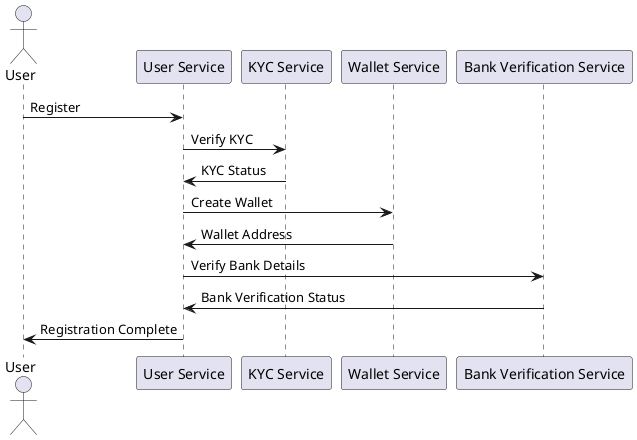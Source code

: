 @startuml
actor User
participant "User Service" as US
participant "KYC Service" as KYC
participant "Wallet Service" as WS
participant "Bank Verification Service" as BVS

User -> US: Register
US -> KYC: Verify KYC
KYC -> US: KYC Status
US -> WS: Create Wallet
WS -> US: Wallet Address
US -> BVS: Verify Bank Details
BVS -> US: Bank Verification Status
US -> User: Registration Complete
@enduml

@startuml
actor User
participant "Transaction Service" as TS
participant "Fiat Deposit Service" as FDS
participant "USDC Distribution Service" as UDS
participant "Transaction Status Service" as TSS
participant "Exchange Rate Service" as ERS

User -> TS: Initiate Transaction
TS -> FDS: Detect Deposit
FDS -> TS: Deposit Status
TS -> ERS: Get Exchange Rate
ERS -> TS: Exchange Rate
TS -> UDS: Distribute USDC
UDS -> TS: USDC Distribution Status
TS -> TSS: Track Status
TSS -> TS: Status Update
TS -> User: Transaction Complete
@enduml
